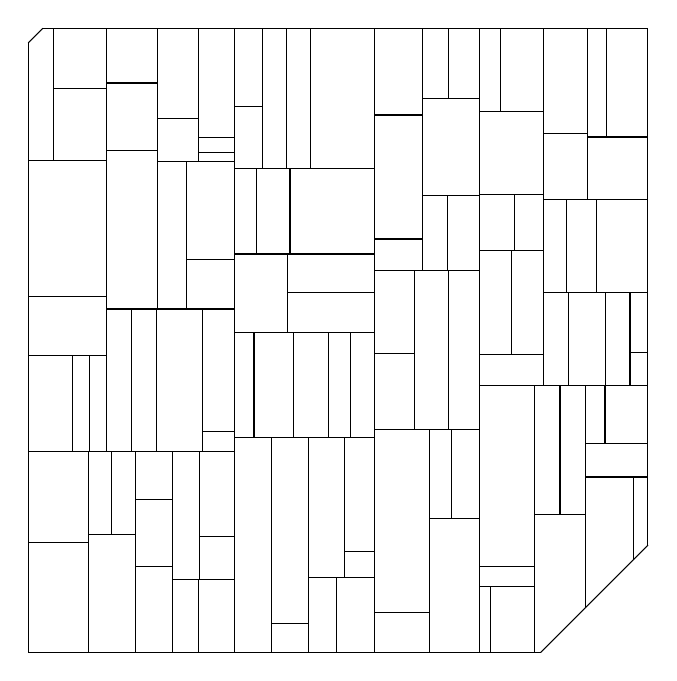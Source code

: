 \begin{tikzpicture}
    \draw (-3.889,-3.964) -- (2.617,-3.964);
    \draw (2.617,-3.964) -- (3.981,-2.6);
    \draw (3.981,-2.6) -- (3.981,3.965);
    \draw (3.981,3.965) -- (-3.702,3.965);
    \draw (-3.702,3.965) -- (-3.889,3.778);
    \draw (-3.889,3.778) -- (-3.889,-3.964);
    \draw (-1.266,-3.964) -- (-1.266,3.965);
    \draw (0.513,-3.964) -- (0.513,3.965);
    \draw (1.843,-3.964) -- (1.843,3.965);
    \draw (3.981,-0.572) -- (1.843,-0.572);
    \draw (2.656,-0.572) -- (2.656,3.965);
    \draw (3.981,0.604) -- (2.656,0.604);
    \draw (3.981,1.795) -- (2.656,1.795);
    \draw (3.216,1.795) -- (3.216,3.965);
    \draw (3.981,2.583) -- (3.216,2.583);
    \draw (3.454,2.583) -- (3.454,3.965);
    \draw (3.216,2.631) -- (2.656,2.631);
    \draw (2.943,0.604) -- (2.943,1.795);
    \draw (3.325,0.604) -- (3.325,1.795);
    \draw (3.442,-0.572) -- (3.442,0.604);
    \draw (3.754,-0.572) -- (3.754,0.604);
    \draw (3.981,-0.157) -- (3.754,-0.157);
    \draw (2.973,-0.572) -- (2.973,0.604);
    \draw (2.656,1.142) -- (1.843,1.142);
    \draw (2.656,1.856) -- (1.843,1.856);
    \draw (2.656,2.904) -- (1.843,2.904);
    \draw (2.113,2.904) -- (2.113,3.965);
    \draw (2.288,1.142) -- (2.288,1.856);
    \draw (2.656,-0.175) -- (1.843,-0.175);
    \draw (2.245,-0.175) -- (2.245,1.142);
    \draw (2.537,-3.964) -- (2.537,-0.572);
    \draw (3.191,-3.39) -- (3.191,-0.572);
    \draw (3.981,-1.735) -- (3.191,-1.735);
    \draw (3.981,-1.313) -- (3.191,-1.313);
    \draw (3.436,-1.313) -- (3.436,-0.572);
    \draw (3.8,-2.781) -- (3.8,-1.735);
    \draw (3.191,-2.207) -- (2.537,-2.207);
    \draw (2.864,-2.207) -- (2.864,-0.572);
    \draw (2.537,-3.123) -- (1.843,-3.123);
    \draw (2.537,-2.872) -- (1.843,-2.872);
    \draw (1.984,-3.964) -- (1.984,-3.123);
    \draw (1.843,-1.129) -- (0.513,-1.129);
    \draw (1.843,0.883) -- (0.513,0.883);
    \draw (1.121,0.883) -- (1.121,3.965);
    \draw (1.843,1.841) -- (1.121,1.841);
    \draw (1.843,3.077) -- (1.121,3.077);
    \draw (1.447,3.077) -- (1.447,3.965);
    \draw (1.439,0.883) -- (1.439,1.841);
    \draw (1.121,1.288) -- (0.513,1.288);
    \draw (1.121,2.863) -- (0.513,2.863);
    \draw (1.018,-1.129) -- (1.018,0.883);
    \draw (1.444,-1.129) -- (1.444,0.883);
    \draw (1.018,-0.167) -- (0.513,-0.167);
    \draw (1.206,-3.964) -- (1.206,-1.129);
    \draw (1.843,-2.257) -- (1.206,-2.257);
    \draw (1.486,-2.257) -- (1.486,-1.129);
    \draw (1.206,-3.457) -- (0.513,-3.457);
    \draw (0.513,-1.233) -- (-1.266,-1.233);
    \draw (0.513,0.098) -- (-1.266,0.098);
    \draw (0.513,1.098) -- (-1.266,1.098);
    \draw (0.513,2.178) -- (-1.266,2.178);
    \draw (-0.918,2.178) -- (-0.918,3.965);
    \draw (-0.606,2.178) -- (-0.606,3.965);
    \draw (-0.308,2.178) -- (-0.308,3.965);
    \draw (-0.918,2.972) -- (-1.266,2.972);
    \draw (-0.993,1.098) -- (-0.993,2.178);
    \draw (-0.565,1.098) -- (-0.565,2.178);
    \draw (-0.593,0.098) -- (-0.593,1.098);
    \draw (0.513,0.612) -- (-0.593,0.612);
    \draw (-0.516,-1.233) -- (-0.516,0.098);
    \draw (-0.075,-1.233) -- (-0.075,0.098);
    \draw (0.208,-1.233) -- (0.208,0.098);
    \draw (-1.022,-1.233) -- (-1.022,0.098);
    \draw (-0.335,-3.964) -- (-0.335,-1.233);
    \draw (0.513,-3.016) -- (-0.335,-3.016);
    \draw (0.13,-3.016) -- (0.13,-1.233);
    \draw (0.513,-2.677) -- (0.13,-2.677);
    \draw (0.023,-3.964) -- (0.023,-3.016);
    \draw (-0.801,-3.964) -- (-0.801,-1.233);
    \draw (-0.335,-3.596) -- (-0.801,-3.596);
    \draw (-1.266,-1.408) -- (-3.889,-1.408);
    \draw (-2.898,-1.408) -- (-2.898,3.965);
    \draw (-1.266,0.399) -- (-2.898,0.399);
    \draw (-2.251,0.399) -- (-2.251,3.965);
    \draw (-1.266,2.269) -- (-2.251,2.269);
    \draw (-1.728,2.269) -- (-1.728,3.965);
    \draw (-1.266,2.39) -- (-1.728,2.39);
    \draw (-1.266,2.579) -- (-1.728,2.579);
    \draw (-1.728,2.82) -- (-2.251,2.82);
    \draw (-1.877,0.399) -- (-1.877,2.269);
    \draw (-1.266,1.032) -- (-1.877,1.032);
    \draw (-2.251,2.415) -- (-2.898,2.415);
    \draw (-2.251,3.269) -- (-2.898,3.269);
    \draw (-2.257,-1.408) -- (-2.257,0.399);
    \draw (-1.678,-1.408) -- (-1.678,0.399);
    \draw (-1.266,-1.16) -- (-1.678,-1.16);
    \draw (-2.578,-1.408) -- (-2.578,0.399);
    \draw (-2.898,-0.192) -- (-3.889,-0.192);
    \draw (-2.898,2.284) -- (-3.889,2.284);
    \draw (-3.57,2.284) -- (-3.57,3.965);
    \draw (-2.898,3.203) -- (-3.57,3.203);
    \draw (-2.898,0.56) -- (-3.889,0.56);
    \draw (-3.328,-1.408) -- (-3.328,-0.192);
    \draw (-3.113,-1.408) -- (-3.113,-0.192);
    \draw (-2.532,-3.964) -- (-2.532,-1.408);
    \draw (-2.061,-3.964) -- (-2.061,-1.408);
    \draw (-1.266,-3.041) -- (-2.061,-3.041);
    \draw (-1.716,-3.041) -- (-1.716,-1.408);
    \draw (-1.266,-2.492) -- (-1.716,-2.492);
    \draw (-1.723,-3.964) -- (-1.723,-3.041);
    \draw (-2.061,-2.872) -- (-2.532,-2.872);
    \draw (-2.061,-2.02) -- (-2.532,-2.02);
    \draw (-3.127,-3.964) -- (-3.127,-1.408);
    \draw (-2.532,-2.47) -- (-3.127,-2.47);
    \draw (-2.829,-2.47) -- (-2.829,-1.408);
    \draw (-3.127,-2.568) -- (-3.889,-2.568);
\end{tikzpicture}
